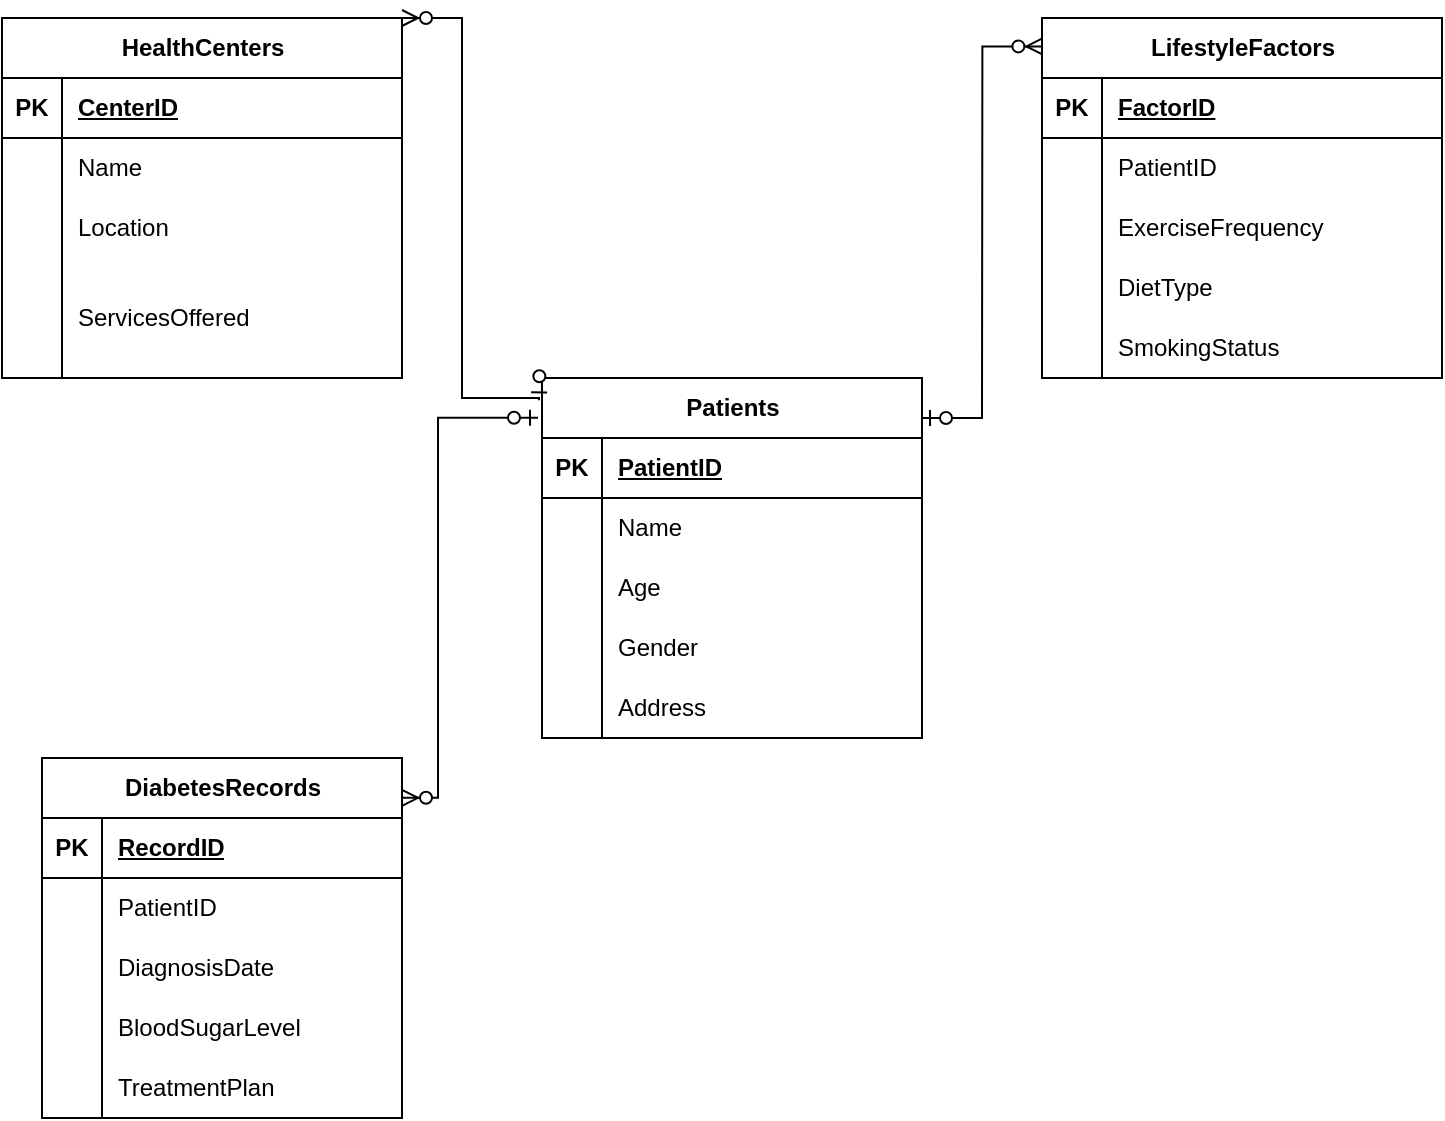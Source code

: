 <mxfile version="24.7.7">
  <diagram id="R2lEEEUBdFMjLlhIrx00" name="Page-1">
    <mxGraphModel dx="848" dy="373" grid="1" gridSize="10" guides="1" tooltips="1" connect="1" arrows="1" fold="1" page="1" pageScale="1" pageWidth="850" pageHeight="1100" math="0" shadow="0" extFonts="Permanent Marker^https://fonts.googleapis.com/css?family=Permanent+Marker">
      <root>
        <mxCell id="0" />
        <mxCell id="1" parent="0" />
        <mxCell id="fp3Pn0lGSR8_p60qe7ai-1" value="Patients" style="shape=table;startSize=30;container=1;collapsible=1;childLayout=tableLayout;fixedRows=1;rowLines=0;fontStyle=1;align=center;resizeLast=1;html=1;" parent="1" vertex="1">
          <mxGeometry x="290" y="220" width="190" height="180" as="geometry" />
        </mxCell>
        <mxCell id="fp3Pn0lGSR8_p60qe7ai-2" value="" style="shape=tableRow;horizontal=0;startSize=0;swimlaneHead=0;swimlaneBody=0;fillColor=none;collapsible=0;dropTarget=0;points=[[0,0.5],[1,0.5]];portConstraint=eastwest;top=0;left=0;right=0;bottom=1;" parent="fp3Pn0lGSR8_p60qe7ai-1" vertex="1">
          <mxGeometry y="30" width="190" height="30" as="geometry" />
        </mxCell>
        <mxCell id="fp3Pn0lGSR8_p60qe7ai-3" value="PK" style="shape=partialRectangle;connectable=0;fillColor=none;top=0;left=0;bottom=0;right=0;fontStyle=1;overflow=hidden;whiteSpace=wrap;html=1;" parent="fp3Pn0lGSR8_p60qe7ai-2" vertex="1">
          <mxGeometry width="30" height="30" as="geometry">
            <mxRectangle width="30" height="30" as="alternateBounds" />
          </mxGeometry>
        </mxCell>
        <mxCell id="fp3Pn0lGSR8_p60qe7ai-4" value="PatientID" style="shape=partialRectangle;connectable=0;fillColor=none;top=0;left=0;bottom=0;right=0;align=left;spacingLeft=6;fontStyle=5;overflow=hidden;whiteSpace=wrap;html=1;" parent="fp3Pn0lGSR8_p60qe7ai-2" vertex="1">
          <mxGeometry x="30" width="160" height="30" as="geometry">
            <mxRectangle width="160" height="30" as="alternateBounds" />
          </mxGeometry>
        </mxCell>
        <mxCell id="fp3Pn0lGSR8_p60qe7ai-5" value="" style="shape=tableRow;horizontal=0;startSize=0;swimlaneHead=0;swimlaneBody=0;fillColor=none;collapsible=0;dropTarget=0;points=[[0,0.5],[1,0.5]];portConstraint=eastwest;top=0;left=0;right=0;bottom=0;" parent="fp3Pn0lGSR8_p60qe7ai-1" vertex="1">
          <mxGeometry y="60" width="190" height="30" as="geometry" />
        </mxCell>
        <mxCell id="fp3Pn0lGSR8_p60qe7ai-6" value="" style="shape=partialRectangle;connectable=0;fillColor=none;top=0;left=0;bottom=0;right=0;editable=1;overflow=hidden;whiteSpace=wrap;html=1;" parent="fp3Pn0lGSR8_p60qe7ai-5" vertex="1">
          <mxGeometry width="30" height="30" as="geometry">
            <mxRectangle width="30" height="30" as="alternateBounds" />
          </mxGeometry>
        </mxCell>
        <mxCell id="fp3Pn0lGSR8_p60qe7ai-7" value="Name" style="shape=partialRectangle;connectable=0;fillColor=none;top=0;left=0;bottom=0;right=0;align=left;spacingLeft=6;overflow=hidden;whiteSpace=wrap;html=1;" parent="fp3Pn0lGSR8_p60qe7ai-5" vertex="1">
          <mxGeometry x="30" width="160" height="30" as="geometry">
            <mxRectangle width="160" height="30" as="alternateBounds" />
          </mxGeometry>
        </mxCell>
        <mxCell id="fp3Pn0lGSR8_p60qe7ai-8" value="" style="shape=tableRow;horizontal=0;startSize=0;swimlaneHead=0;swimlaneBody=0;fillColor=none;collapsible=0;dropTarget=0;points=[[0,0.5],[1,0.5]];portConstraint=eastwest;top=0;left=0;right=0;bottom=0;" parent="fp3Pn0lGSR8_p60qe7ai-1" vertex="1">
          <mxGeometry y="90" width="190" height="30" as="geometry" />
        </mxCell>
        <mxCell id="fp3Pn0lGSR8_p60qe7ai-9" value="" style="shape=partialRectangle;connectable=0;fillColor=none;top=0;left=0;bottom=0;right=0;editable=1;overflow=hidden;whiteSpace=wrap;html=1;" parent="fp3Pn0lGSR8_p60qe7ai-8" vertex="1">
          <mxGeometry width="30" height="30" as="geometry">
            <mxRectangle width="30" height="30" as="alternateBounds" />
          </mxGeometry>
        </mxCell>
        <mxCell id="fp3Pn0lGSR8_p60qe7ai-10" value="Age" style="shape=partialRectangle;connectable=0;fillColor=none;top=0;left=0;bottom=0;right=0;align=left;spacingLeft=6;overflow=hidden;whiteSpace=wrap;html=1;" parent="fp3Pn0lGSR8_p60qe7ai-8" vertex="1">
          <mxGeometry x="30" width="160" height="30" as="geometry">
            <mxRectangle width="160" height="30" as="alternateBounds" />
          </mxGeometry>
        </mxCell>
        <mxCell id="fp3Pn0lGSR8_p60qe7ai-11" value="" style="shape=tableRow;horizontal=0;startSize=0;swimlaneHead=0;swimlaneBody=0;fillColor=none;collapsible=0;dropTarget=0;points=[[0,0.5],[1,0.5]];portConstraint=eastwest;top=0;left=0;right=0;bottom=0;" parent="fp3Pn0lGSR8_p60qe7ai-1" vertex="1">
          <mxGeometry y="120" width="190" height="30" as="geometry" />
        </mxCell>
        <mxCell id="fp3Pn0lGSR8_p60qe7ai-12" value="" style="shape=partialRectangle;connectable=0;fillColor=none;top=0;left=0;bottom=0;right=0;editable=1;overflow=hidden;whiteSpace=wrap;html=1;" parent="fp3Pn0lGSR8_p60qe7ai-11" vertex="1">
          <mxGeometry width="30" height="30" as="geometry">
            <mxRectangle width="30" height="30" as="alternateBounds" />
          </mxGeometry>
        </mxCell>
        <mxCell id="fp3Pn0lGSR8_p60qe7ai-13" value="Gender" style="shape=partialRectangle;connectable=0;fillColor=none;top=0;left=0;bottom=0;right=0;align=left;spacingLeft=6;overflow=hidden;whiteSpace=wrap;html=1;" parent="fp3Pn0lGSR8_p60qe7ai-11" vertex="1">
          <mxGeometry x="30" width="160" height="30" as="geometry">
            <mxRectangle width="160" height="30" as="alternateBounds" />
          </mxGeometry>
        </mxCell>
        <mxCell id="fp3Pn0lGSR8_p60qe7ai-53" value="" style="shape=tableRow;horizontal=0;startSize=0;swimlaneHead=0;swimlaneBody=0;fillColor=none;collapsible=0;dropTarget=0;points=[[0,0.5],[1,0.5]];portConstraint=eastwest;top=0;left=0;right=0;bottom=0;" parent="fp3Pn0lGSR8_p60qe7ai-1" vertex="1">
          <mxGeometry y="150" width="190" height="30" as="geometry" />
        </mxCell>
        <mxCell id="fp3Pn0lGSR8_p60qe7ai-54" value="" style="shape=partialRectangle;connectable=0;fillColor=none;top=0;left=0;bottom=0;right=0;editable=1;overflow=hidden;whiteSpace=wrap;html=1;" parent="fp3Pn0lGSR8_p60qe7ai-53" vertex="1">
          <mxGeometry width="30" height="30" as="geometry">
            <mxRectangle width="30" height="30" as="alternateBounds" />
          </mxGeometry>
        </mxCell>
        <mxCell id="fp3Pn0lGSR8_p60qe7ai-55" value="Address" style="shape=partialRectangle;connectable=0;fillColor=none;top=0;left=0;bottom=0;right=0;align=left;spacingLeft=6;overflow=hidden;whiteSpace=wrap;html=1;" parent="fp3Pn0lGSR8_p60qe7ai-53" vertex="1">
          <mxGeometry x="30" width="160" height="30" as="geometry">
            <mxRectangle width="160" height="30" as="alternateBounds" />
          </mxGeometry>
        </mxCell>
        <mxCell id="fp3Pn0lGSR8_p60qe7ai-14" value="LifestyleFactors" style="shape=table;startSize=30;container=1;collapsible=1;childLayout=tableLayout;fixedRows=1;rowLines=0;fontStyle=1;align=center;resizeLast=1;html=1;" parent="1" vertex="1">
          <mxGeometry x="540" y="40" width="200" height="180" as="geometry" />
        </mxCell>
        <mxCell id="fp3Pn0lGSR8_p60qe7ai-15" value="" style="shape=tableRow;horizontal=0;startSize=0;swimlaneHead=0;swimlaneBody=0;fillColor=none;collapsible=0;dropTarget=0;points=[[0,0.5],[1,0.5]];portConstraint=eastwest;top=0;left=0;right=0;bottom=1;" parent="fp3Pn0lGSR8_p60qe7ai-14" vertex="1">
          <mxGeometry y="30" width="200" height="30" as="geometry" />
        </mxCell>
        <mxCell id="fp3Pn0lGSR8_p60qe7ai-16" value="PK" style="shape=partialRectangle;connectable=0;fillColor=none;top=0;left=0;bottom=0;right=0;fontStyle=1;overflow=hidden;whiteSpace=wrap;html=1;" parent="fp3Pn0lGSR8_p60qe7ai-15" vertex="1">
          <mxGeometry width="30" height="30" as="geometry">
            <mxRectangle width="30" height="30" as="alternateBounds" />
          </mxGeometry>
        </mxCell>
        <mxCell id="fp3Pn0lGSR8_p60qe7ai-17" value="FactorID" style="shape=partialRectangle;connectable=0;fillColor=none;top=0;left=0;bottom=0;right=0;align=left;spacingLeft=6;fontStyle=5;overflow=hidden;whiteSpace=wrap;html=1;" parent="fp3Pn0lGSR8_p60qe7ai-15" vertex="1">
          <mxGeometry x="30" width="170" height="30" as="geometry">
            <mxRectangle width="170" height="30" as="alternateBounds" />
          </mxGeometry>
        </mxCell>
        <mxCell id="fp3Pn0lGSR8_p60qe7ai-18" value="" style="shape=tableRow;horizontal=0;startSize=0;swimlaneHead=0;swimlaneBody=0;fillColor=none;collapsible=0;dropTarget=0;points=[[0,0.5],[1,0.5]];portConstraint=eastwest;top=0;left=0;right=0;bottom=0;" parent="fp3Pn0lGSR8_p60qe7ai-14" vertex="1">
          <mxGeometry y="60" width="200" height="30" as="geometry" />
        </mxCell>
        <mxCell id="fp3Pn0lGSR8_p60qe7ai-19" value="" style="shape=partialRectangle;connectable=0;fillColor=none;top=0;left=0;bottom=0;right=0;editable=1;overflow=hidden;whiteSpace=wrap;html=1;" parent="fp3Pn0lGSR8_p60qe7ai-18" vertex="1">
          <mxGeometry width="30" height="30" as="geometry">
            <mxRectangle width="30" height="30" as="alternateBounds" />
          </mxGeometry>
        </mxCell>
        <mxCell id="fp3Pn0lGSR8_p60qe7ai-20" value="PatientID" style="shape=partialRectangle;connectable=0;fillColor=none;top=0;left=0;bottom=0;right=0;align=left;spacingLeft=6;overflow=hidden;whiteSpace=wrap;html=1;" parent="fp3Pn0lGSR8_p60qe7ai-18" vertex="1">
          <mxGeometry x="30" width="170" height="30" as="geometry">
            <mxRectangle width="170" height="30" as="alternateBounds" />
          </mxGeometry>
        </mxCell>
        <mxCell id="fp3Pn0lGSR8_p60qe7ai-21" value="" style="shape=tableRow;horizontal=0;startSize=0;swimlaneHead=0;swimlaneBody=0;fillColor=none;collapsible=0;dropTarget=0;points=[[0,0.5],[1,0.5]];portConstraint=eastwest;top=0;left=0;right=0;bottom=0;" parent="fp3Pn0lGSR8_p60qe7ai-14" vertex="1">
          <mxGeometry y="90" width="200" height="30" as="geometry" />
        </mxCell>
        <mxCell id="fp3Pn0lGSR8_p60qe7ai-22" value="" style="shape=partialRectangle;connectable=0;fillColor=none;top=0;left=0;bottom=0;right=0;editable=1;overflow=hidden;whiteSpace=wrap;html=1;" parent="fp3Pn0lGSR8_p60qe7ai-21" vertex="1">
          <mxGeometry width="30" height="30" as="geometry">
            <mxRectangle width="30" height="30" as="alternateBounds" />
          </mxGeometry>
        </mxCell>
        <mxCell id="fp3Pn0lGSR8_p60qe7ai-23" value="ExerciseFrequency" style="shape=partialRectangle;connectable=0;fillColor=none;top=0;left=0;bottom=0;right=0;align=left;spacingLeft=6;overflow=hidden;whiteSpace=wrap;html=1;" parent="fp3Pn0lGSR8_p60qe7ai-21" vertex="1">
          <mxGeometry x="30" width="170" height="30" as="geometry">
            <mxRectangle width="170" height="30" as="alternateBounds" />
          </mxGeometry>
        </mxCell>
        <mxCell id="fp3Pn0lGSR8_p60qe7ai-24" value="" style="shape=tableRow;horizontal=0;startSize=0;swimlaneHead=0;swimlaneBody=0;fillColor=none;collapsible=0;dropTarget=0;points=[[0,0.5],[1,0.5]];portConstraint=eastwest;top=0;left=0;right=0;bottom=0;" parent="fp3Pn0lGSR8_p60qe7ai-14" vertex="1">
          <mxGeometry y="120" width="200" height="30" as="geometry" />
        </mxCell>
        <mxCell id="fp3Pn0lGSR8_p60qe7ai-25" value="" style="shape=partialRectangle;connectable=0;fillColor=none;top=0;left=0;bottom=0;right=0;editable=1;overflow=hidden;whiteSpace=wrap;html=1;" parent="fp3Pn0lGSR8_p60qe7ai-24" vertex="1">
          <mxGeometry width="30" height="30" as="geometry">
            <mxRectangle width="30" height="30" as="alternateBounds" />
          </mxGeometry>
        </mxCell>
        <mxCell id="fp3Pn0lGSR8_p60qe7ai-26" value="DietType" style="shape=partialRectangle;connectable=0;fillColor=none;top=0;left=0;bottom=0;right=0;align=left;spacingLeft=6;overflow=hidden;whiteSpace=wrap;html=1;" parent="fp3Pn0lGSR8_p60qe7ai-24" vertex="1">
          <mxGeometry x="30" width="170" height="30" as="geometry">
            <mxRectangle width="170" height="30" as="alternateBounds" />
          </mxGeometry>
        </mxCell>
        <mxCell id="fp3Pn0lGSR8_p60qe7ai-59" value="" style="shape=tableRow;horizontal=0;startSize=0;swimlaneHead=0;swimlaneBody=0;fillColor=none;collapsible=0;dropTarget=0;points=[[0,0.5],[1,0.5]];portConstraint=eastwest;top=0;left=0;right=0;bottom=0;" parent="fp3Pn0lGSR8_p60qe7ai-14" vertex="1">
          <mxGeometry y="150" width="200" height="30" as="geometry" />
        </mxCell>
        <mxCell id="fp3Pn0lGSR8_p60qe7ai-60" value="" style="shape=partialRectangle;connectable=0;fillColor=none;top=0;left=0;bottom=0;right=0;editable=1;overflow=hidden;whiteSpace=wrap;html=1;" parent="fp3Pn0lGSR8_p60qe7ai-59" vertex="1">
          <mxGeometry width="30" height="30" as="geometry">
            <mxRectangle width="30" height="30" as="alternateBounds" />
          </mxGeometry>
        </mxCell>
        <mxCell id="fp3Pn0lGSR8_p60qe7ai-61" value="SmokingStatus" style="shape=partialRectangle;connectable=0;fillColor=none;top=0;left=0;bottom=0;right=0;align=left;spacingLeft=6;overflow=hidden;whiteSpace=wrap;html=1;" parent="fp3Pn0lGSR8_p60qe7ai-59" vertex="1">
          <mxGeometry x="30" width="170" height="30" as="geometry">
            <mxRectangle width="170" height="30" as="alternateBounds" />
          </mxGeometry>
        </mxCell>
        <mxCell id="fp3Pn0lGSR8_p60qe7ai-27" value="HealthCenters" style="shape=table;startSize=30;container=1;collapsible=1;childLayout=tableLayout;fixedRows=1;rowLines=0;fontStyle=1;align=center;resizeLast=1;html=1;" parent="1" vertex="1">
          <mxGeometry x="20" y="40" width="200" height="180" as="geometry" />
        </mxCell>
        <mxCell id="fp3Pn0lGSR8_p60qe7ai-28" value="" style="shape=tableRow;horizontal=0;startSize=0;swimlaneHead=0;swimlaneBody=0;fillColor=none;collapsible=0;dropTarget=0;points=[[0,0.5],[1,0.5]];portConstraint=eastwest;top=0;left=0;right=0;bottom=1;" parent="fp3Pn0lGSR8_p60qe7ai-27" vertex="1">
          <mxGeometry y="30" width="200" height="30" as="geometry" />
        </mxCell>
        <mxCell id="fp3Pn0lGSR8_p60qe7ai-29" value="PK" style="shape=partialRectangle;connectable=0;fillColor=none;top=0;left=0;bottom=0;right=0;fontStyle=1;overflow=hidden;whiteSpace=wrap;html=1;" parent="fp3Pn0lGSR8_p60qe7ai-28" vertex="1">
          <mxGeometry width="30" height="30" as="geometry">
            <mxRectangle width="30" height="30" as="alternateBounds" />
          </mxGeometry>
        </mxCell>
        <mxCell id="fp3Pn0lGSR8_p60qe7ai-30" value="CenterID" style="shape=partialRectangle;connectable=0;fillColor=none;top=0;left=0;bottom=0;right=0;align=left;spacingLeft=6;fontStyle=5;overflow=hidden;whiteSpace=wrap;html=1;" parent="fp3Pn0lGSR8_p60qe7ai-28" vertex="1">
          <mxGeometry x="30" width="170" height="30" as="geometry">
            <mxRectangle width="170" height="30" as="alternateBounds" />
          </mxGeometry>
        </mxCell>
        <mxCell id="fp3Pn0lGSR8_p60qe7ai-31" value="" style="shape=tableRow;horizontal=0;startSize=0;swimlaneHead=0;swimlaneBody=0;fillColor=none;collapsible=0;dropTarget=0;points=[[0,0.5],[1,0.5]];portConstraint=eastwest;top=0;left=0;right=0;bottom=0;" parent="fp3Pn0lGSR8_p60qe7ai-27" vertex="1">
          <mxGeometry y="60" width="200" height="30" as="geometry" />
        </mxCell>
        <mxCell id="fp3Pn0lGSR8_p60qe7ai-32" value="" style="shape=partialRectangle;connectable=0;fillColor=none;top=0;left=0;bottom=0;right=0;editable=1;overflow=hidden;whiteSpace=wrap;html=1;" parent="fp3Pn0lGSR8_p60qe7ai-31" vertex="1">
          <mxGeometry width="30" height="30" as="geometry">
            <mxRectangle width="30" height="30" as="alternateBounds" />
          </mxGeometry>
        </mxCell>
        <mxCell id="fp3Pn0lGSR8_p60qe7ai-33" value="Name" style="shape=partialRectangle;connectable=0;fillColor=none;top=0;left=0;bottom=0;right=0;align=left;spacingLeft=6;overflow=hidden;whiteSpace=wrap;html=1;" parent="fp3Pn0lGSR8_p60qe7ai-31" vertex="1">
          <mxGeometry x="30" width="170" height="30" as="geometry">
            <mxRectangle width="170" height="30" as="alternateBounds" />
          </mxGeometry>
        </mxCell>
        <mxCell id="fp3Pn0lGSR8_p60qe7ai-34" value="" style="shape=tableRow;horizontal=0;startSize=0;swimlaneHead=0;swimlaneBody=0;fillColor=none;collapsible=0;dropTarget=0;points=[[0,0.5],[1,0.5]];portConstraint=eastwest;top=0;left=0;right=0;bottom=0;" parent="fp3Pn0lGSR8_p60qe7ai-27" vertex="1">
          <mxGeometry y="90" width="200" height="30" as="geometry" />
        </mxCell>
        <mxCell id="fp3Pn0lGSR8_p60qe7ai-35" value="" style="shape=partialRectangle;connectable=0;fillColor=none;top=0;left=0;bottom=0;right=0;editable=1;overflow=hidden;whiteSpace=wrap;html=1;" parent="fp3Pn0lGSR8_p60qe7ai-34" vertex="1">
          <mxGeometry width="30" height="30" as="geometry">
            <mxRectangle width="30" height="30" as="alternateBounds" />
          </mxGeometry>
        </mxCell>
        <mxCell id="fp3Pn0lGSR8_p60qe7ai-36" value="Location" style="shape=partialRectangle;connectable=0;fillColor=none;top=0;left=0;bottom=0;right=0;align=left;spacingLeft=6;overflow=hidden;whiteSpace=wrap;html=1;" parent="fp3Pn0lGSR8_p60qe7ai-34" vertex="1">
          <mxGeometry x="30" width="170" height="30" as="geometry">
            <mxRectangle width="170" height="30" as="alternateBounds" />
          </mxGeometry>
        </mxCell>
        <mxCell id="fp3Pn0lGSR8_p60qe7ai-37" value="" style="shape=tableRow;horizontal=0;startSize=0;swimlaneHead=0;swimlaneBody=0;fillColor=none;collapsible=0;dropTarget=0;points=[[0,0.5],[1,0.5]];portConstraint=eastwest;top=0;left=0;right=0;bottom=0;" parent="fp3Pn0lGSR8_p60qe7ai-27" vertex="1">
          <mxGeometry y="120" width="200" height="60" as="geometry" />
        </mxCell>
        <mxCell id="fp3Pn0lGSR8_p60qe7ai-38" value="" style="shape=partialRectangle;connectable=0;fillColor=none;top=0;left=0;bottom=0;right=0;editable=1;overflow=hidden;whiteSpace=wrap;html=1;" parent="fp3Pn0lGSR8_p60qe7ai-37" vertex="1">
          <mxGeometry width="30" height="60" as="geometry">
            <mxRectangle width="30" height="60" as="alternateBounds" />
          </mxGeometry>
        </mxCell>
        <mxCell id="fp3Pn0lGSR8_p60qe7ai-39" value="ServicesOffered" style="shape=partialRectangle;connectable=0;fillColor=none;top=0;left=0;bottom=0;right=0;align=left;spacingLeft=6;overflow=hidden;whiteSpace=wrap;html=1;" parent="fp3Pn0lGSR8_p60qe7ai-37" vertex="1">
          <mxGeometry x="30" width="170" height="60" as="geometry">
            <mxRectangle width="170" height="60" as="alternateBounds" />
          </mxGeometry>
        </mxCell>
        <mxCell id="fp3Pn0lGSR8_p60qe7ai-40" value="DiabetesRecords" style="shape=table;startSize=30;container=1;collapsible=1;childLayout=tableLayout;fixedRows=1;rowLines=0;fontStyle=1;align=center;resizeLast=1;html=1;" parent="1" vertex="1">
          <mxGeometry x="40" y="410" width="180" height="180" as="geometry" />
        </mxCell>
        <mxCell id="fp3Pn0lGSR8_p60qe7ai-41" value="" style="shape=tableRow;horizontal=0;startSize=0;swimlaneHead=0;swimlaneBody=0;fillColor=none;collapsible=0;dropTarget=0;points=[[0,0.5],[1,0.5]];portConstraint=eastwest;top=0;left=0;right=0;bottom=1;" parent="fp3Pn0lGSR8_p60qe7ai-40" vertex="1">
          <mxGeometry y="30" width="180" height="30" as="geometry" />
        </mxCell>
        <mxCell id="fp3Pn0lGSR8_p60qe7ai-42" value="PK" style="shape=partialRectangle;connectable=0;fillColor=none;top=0;left=0;bottom=0;right=0;fontStyle=1;overflow=hidden;whiteSpace=wrap;html=1;" parent="fp3Pn0lGSR8_p60qe7ai-41" vertex="1">
          <mxGeometry width="30" height="30" as="geometry">
            <mxRectangle width="30" height="30" as="alternateBounds" />
          </mxGeometry>
        </mxCell>
        <mxCell id="fp3Pn0lGSR8_p60qe7ai-43" value="RecordID" style="shape=partialRectangle;connectable=0;fillColor=none;top=0;left=0;bottom=0;right=0;align=left;spacingLeft=6;fontStyle=5;overflow=hidden;whiteSpace=wrap;html=1;" parent="fp3Pn0lGSR8_p60qe7ai-41" vertex="1">
          <mxGeometry x="30" width="150" height="30" as="geometry">
            <mxRectangle width="150" height="30" as="alternateBounds" />
          </mxGeometry>
        </mxCell>
        <mxCell id="fp3Pn0lGSR8_p60qe7ai-44" value="" style="shape=tableRow;horizontal=0;startSize=0;swimlaneHead=0;swimlaneBody=0;fillColor=none;collapsible=0;dropTarget=0;points=[[0,0.5],[1,0.5]];portConstraint=eastwest;top=0;left=0;right=0;bottom=0;" parent="fp3Pn0lGSR8_p60qe7ai-40" vertex="1">
          <mxGeometry y="60" width="180" height="30" as="geometry" />
        </mxCell>
        <mxCell id="fp3Pn0lGSR8_p60qe7ai-45" value="" style="shape=partialRectangle;connectable=0;fillColor=none;top=0;left=0;bottom=0;right=0;editable=1;overflow=hidden;whiteSpace=wrap;html=1;" parent="fp3Pn0lGSR8_p60qe7ai-44" vertex="1">
          <mxGeometry width="30" height="30" as="geometry">
            <mxRectangle width="30" height="30" as="alternateBounds" />
          </mxGeometry>
        </mxCell>
        <mxCell id="fp3Pn0lGSR8_p60qe7ai-46" value="PatientID" style="shape=partialRectangle;connectable=0;fillColor=none;top=0;left=0;bottom=0;right=0;align=left;spacingLeft=6;overflow=hidden;whiteSpace=wrap;html=1;" parent="fp3Pn0lGSR8_p60qe7ai-44" vertex="1">
          <mxGeometry x="30" width="150" height="30" as="geometry">
            <mxRectangle width="150" height="30" as="alternateBounds" />
          </mxGeometry>
        </mxCell>
        <mxCell id="fp3Pn0lGSR8_p60qe7ai-47" value="" style="shape=tableRow;horizontal=0;startSize=0;swimlaneHead=0;swimlaneBody=0;fillColor=none;collapsible=0;dropTarget=0;points=[[0,0.5],[1,0.5]];portConstraint=eastwest;top=0;left=0;right=0;bottom=0;" parent="fp3Pn0lGSR8_p60qe7ai-40" vertex="1">
          <mxGeometry y="90" width="180" height="30" as="geometry" />
        </mxCell>
        <mxCell id="fp3Pn0lGSR8_p60qe7ai-48" value="" style="shape=partialRectangle;connectable=0;fillColor=none;top=0;left=0;bottom=0;right=0;editable=1;overflow=hidden;whiteSpace=wrap;html=1;" parent="fp3Pn0lGSR8_p60qe7ai-47" vertex="1">
          <mxGeometry width="30" height="30" as="geometry">
            <mxRectangle width="30" height="30" as="alternateBounds" />
          </mxGeometry>
        </mxCell>
        <mxCell id="fp3Pn0lGSR8_p60qe7ai-49" value="DiagnosisDate" style="shape=partialRectangle;connectable=0;fillColor=none;top=0;left=0;bottom=0;right=0;align=left;spacingLeft=6;overflow=hidden;whiteSpace=wrap;html=1;" parent="fp3Pn0lGSR8_p60qe7ai-47" vertex="1">
          <mxGeometry x="30" width="150" height="30" as="geometry">
            <mxRectangle width="150" height="30" as="alternateBounds" />
          </mxGeometry>
        </mxCell>
        <mxCell id="fp3Pn0lGSR8_p60qe7ai-50" value="" style="shape=tableRow;horizontal=0;startSize=0;swimlaneHead=0;swimlaneBody=0;fillColor=none;collapsible=0;dropTarget=0;points=[[0,0.5],[1,0.5]];portConstraint=eastwest;top=0;left=0;right=0;bottom=0;" parent="fp3Pn0lGSR8_p60qe7ai-40" vertex="1">
          <mxGeometry y="120" width="180" height="30" as="geometry" />
        </mxCell>
        <mxCell id="fp3Pn0lGSR8_p60qe7ai-51" value="" style="shape=partialRectangle;connectable=0;fillColor=none;top=0;left=0;bottom=0;right=0;editable=1;overflow=hidden;whiteSpace=wrap;html=1;" parent="fp3Pn0lGSR8_p60qe7ai-50" vertex="1">
          <mxGeometry width="30" height="30" as="geometry">
            <mxRectangle width="30" height="30" as="alternateBounds" />
          </mxGeometry>
        </mxCell>
        <mxCell id="fp3Pn0lGSR8_p60qe7ai-52" value="BloodSugarLevel" style="shape=partialRectangle;connectable=0;fillColor=none;top=0;left=0;bottom=0;right=0;align=left;spacingLeft=6;overflow=hidden;whiteSpace=wrap;html=1;" parent="fp3Pn0lGSR8_p60qe7ai-50" vertex="1">
          <mxGeometry x="30" width="150" height="30" as="geometry">
            <mxRectangle width="150" height="30" as="alternateBounds" />
          </mxGeometry>
        </mxCell>
        <mxCell id="fp3Pn0lGSR8_p60qe7ai-56" value="" style="shape=tableRow;horizontal=0;startSize=0;swimlaneHead=0;swimlaneBody=0;fillColor=none;collapsible=0;dropTarget=0;points=[[0,0.5],[1,0.5]];portConstraint=eastwest;top=0;left=0;right=0;bottom=0;" parent="fp3Pn0lGSR8_p60qe7ai-40" vertex="1">
          <mxGeometry y="150" width="180" height="30" as="geometry" />
        </mxCell>
        <mxCell id="fp3Pn0lGSR8_p60qe7ai-57" value="" style="shape=partialRectangle;connectable=0;fillColor=none;top=0;left=0;bottom=0;right=0;editable=1;overflow=hidden;whiteSpace=wrap;html=1;" parent="fp3Pn0lGSR8_p60qe7ai-56" vertex="1">
          <mxGeometry width="30" height="30" as="geometry">
            <mxRectangle width="30" height="30" as="alternateBounds" />
          </mxGeometry>
        </mxCell>
        <mxCell id="fp3Pn0lGSR8_p60qe7ai-58" value="TreatmentPlan" style="shape=partialRectangle;connectable=0;fillColor=none;top=0;left=0;bottom=0;right=0;align=left;spacingLeft=6;overflow=hidden;whiteSpace=wrap;html=1;" parent="fp3Pn0lGSR8_p60qe7ai-56" vertex="1">
          <mxGeometry x="30" width="150" height="30" as="geometry">
            <mxRectangle width="150" height="30" as="alternateBounds" />
          </mxGeometry>
        </mxCell>
        <mxCell id="fp3Pn0lGSR8_p60qe7ai-77" value="" style="edgeStyle=entityRelationEdgeStyle;fontSize=12;html=1;endArrow=ERzeroToMany;startArrow=ERzeroToOne;rounded=0;" parent="1" edge="1">
          <mxGeometry width="100" height="100" relative="1" as="geometry">
            <mxPoint x="480" y="240" as="sourcePoint" />
            <mxPoint x="540.19" y="54.2" as="targetPoint" />
            <Array as="points">
              <mxPoint x="500" y="230" />
              <mxPoint x="500" y="238" />
              <mxPoint x="558.57" y="64.2" />
              <mxPoint x="510" y="190" />
              <mxPoint x="510" y="140" />
            </Array>
          </mxGeometry>
        </mxCell>
        <mxCell id="fp3Pn0lGSR8_p60qe7ai-72" value="" style="edgeStyle=orthogonalEdgeStyle;fontSize=12;html=1;endArrow=ERzeroToMany;startArrow=ERzeroToOne;rounded=0;elbow=vertical;exitX=-0.008;exitY=0.062;exitDx=0;exitDy=0;exitPerimeter=0;entryX=1;entryY=0;entryDx=0;entryDy=0;" parent="1" source="fp3Pn0lGSR8_p60qe7ai-1" target="fp3Pn0lGSR8_p60qe7ai-27" edge="1">
          <mxGeometry width="100" height="100" relative="1" as="geometry">
            <mxPoint x="280" y="230" as="sourcePoint" />
            <mxPoint x="220" y="40" as="targetPoint" />
            <Array as="points">
              <mxPoint x="250" y="230" />
              <mxPoint x="250" y="40" />
            </Array>
          </mxGeometry>
        </mxCell>
        <mxCell id="S1wcZrggu-YILjXXJzTn-4" value="" style="edgeStyle=orthogonalEdgeStyle;fontSize=12;html=1;endArrow=ERzeroToMany;startArrow=ERzeroToOne;rounded=0;elbow=vertical;exitX=0;exitY=0.111;exitDx=0;exitDy=0;exitPerimeter=0;" parent="1" edge="1">
          <mxGeometry width="100" height="100" relative="1" as="geometry">
            <mxPoint x="288" y="239.91" as="sourcePoint" />
            <mxPoint x="220" y="429.93" as="targetPoint" />
            <Array as="points">
              <mxPoint x="238" y="240" />
              <mxPoint x="238" y="430" />
            </Array>
          </mxGeometry>
        </mxCell>
      </root>
    </mxGraphModel>
  </diagram>
</mxfile>
